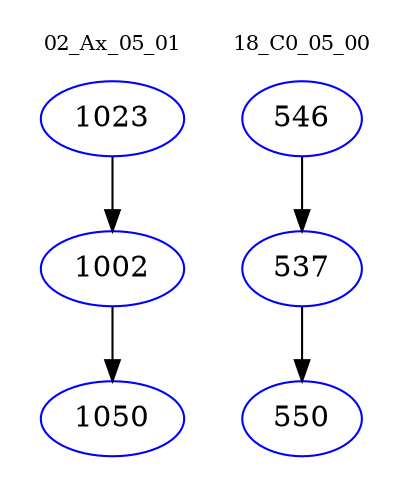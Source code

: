 digraph{
subgraph cluster_0 {
color = white
label = "02_Ax_05_01";
fontsize=10;
T0_1023 [label="1023", color="blue"]
T0_1023 -> T0_1002 [color="black"]
T0_1002 [label="1002", color="blue"]
T0_1002 -> T0_1050 [color="black"]
T0_1050 [label="1050", color="blue"]
}
subgraph cluster_1 {
color = white
label = "18_C0_05_00";
fontsize=10;
T1_546 [label="546", color="blue"]
T1_546 -> T1_537 [color="black"]
T1_537 [label="537", color="blue"]
T1_537 -> T1_550 [color="black"]
T1_550 [label="550", color="blue"]
}
}
